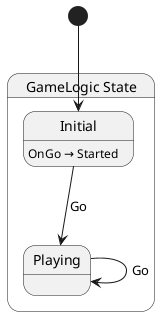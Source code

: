 @startuml GameLogic
state "GameLogic State" as MinimalLogicTesting_GameLogic_State {
  state "Initial" as MinimalLogicTesting_GameLogic_State_Initial
  state "Playing" as MinimalLogicTesting_GameLogic_State_Playing
}

MinimalLogicTesting_GameLogic_State_Initial --> MinimalLogicTesting_GameLogic_State_Playing : Go
MinimalLogicTesting_GameLogic_State_Playing --> MinimalLogicTesting_GameLogic_State_Playing : Go

MinimalLogicTesting_GameLogic_State_Initial : OnGo → Started

[*] --> MinimalLogicTesting_GameLogic_State_Initial
@enduml